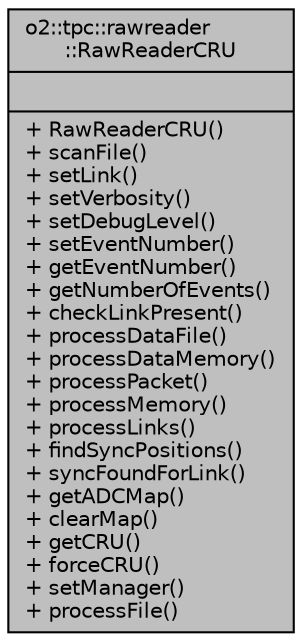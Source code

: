 digraph "o2::tpc::rawreader::RawReaderCRU"
{
 // INTERACTIVE_SVG=YES
  bgcolor="transparent";
  edge [fontname="Helvetica",fontsize="10",labelfontname="Helvetica",labelfontsize="10"];
  node [fontname="Helvetica",fontsize="10",shape=record];
  Node1 [label="{o2::tpc::rawreader\l::RawReaderCRU\n||+ RawReaderCRU()\l+ scanFile()\l+ setLink()\l+ setVerbosity()\l+ setDebugLevel()\l+ setEventNumber()\l+ getEventNumber()\l+ getNumberOfEvents()\l+ checkLinkPresent()\l+ processDataFile()\l+ processDataMemory()\l+ processPacket()\l+ processMemory()\l+ processLinks()\l+ findSyncPositions()\l+ syncFoundForLink()\l+ getADCMap()\l+ clearMap()\l+ getCRU()\l+ forceCRU()\l+ setManager()\l+ processFile()\l}",height=0.2,width=0.4,color="black", fillcolor="grey75", style="filled", fontcolor="black"];
}
